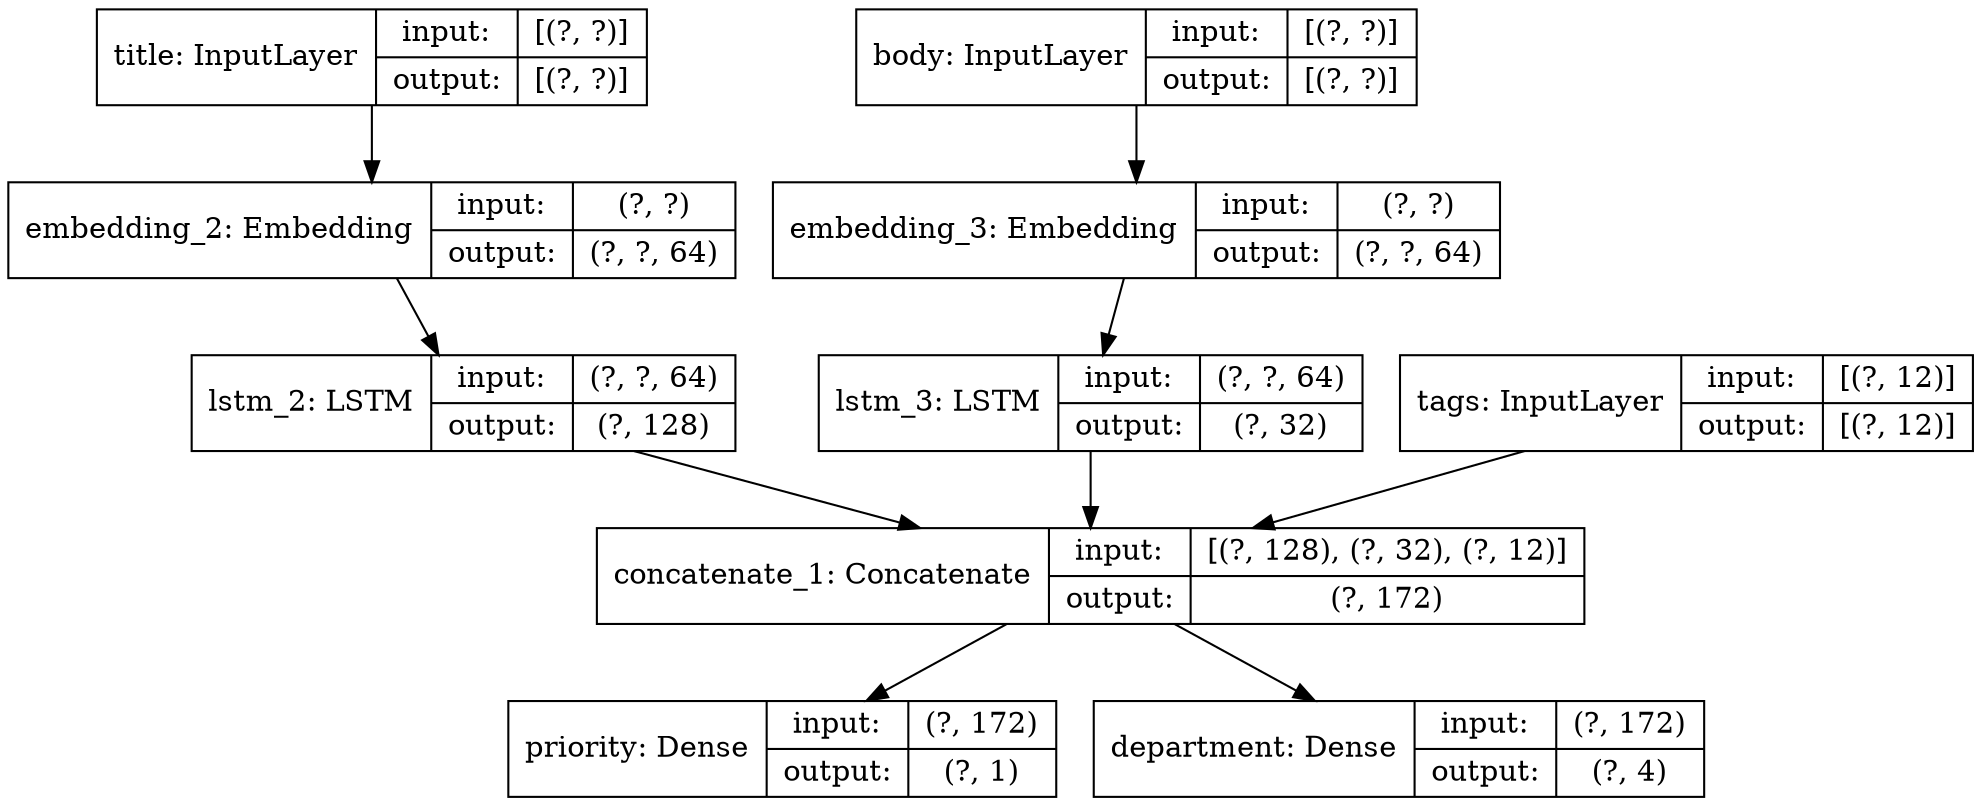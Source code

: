 digraph G {
  concentrate=True;
  rankdir=TB;
  node [shape=record];
  140087530674552 [label="title: InputLayer\n|{input:|output:}|{{[(?, ?)]}|{[(?, ?)]}}"];
  140087537895856 [label="body: InputLayer\n|{input:|output:}|{{[(?, ?)]}|{[(?, ?)]}}"];
  140087531105640 [label="embedding_2: Embedding\n|{input:|output:}|{{(?, ?)}|{(?, ?, 64)}}"];
  140087530711024 [label="embedding_3: Embedding\n|{input:|output:}|{{(?, ?)}|{(?, ?, 64)}}"];
  140087537980360 [label="lstm_2: LSTM\n|{input:|output:}|{{(?, ?, 64)}|{(?, 128)}}"];
  140087531256464 [label="lstm_3: LSTM\n|{input:|output:}|{{(?, ?, 64)}|{(?, 32)}}"];
  140087531106200 [label="tags: InputLayer\n|{input:|output:}|{{[(?, 12)]}|{[(?, 12)]}}"];
  140087530348048 [label="concatenate_1: Concatenate\n|{input:|output:}|{{[(?, 128), (?, 32), (?, 12)]}|{(?, 172)}}"];
  140087530347992 [label="priority: Dense\n|{input:|output:}|{{(?, 172)}|{(?, 1)}}"];
  140087530711304 [label="department: Dense\n|{input:|output:}|{{(?, 172)}|{(?, 4)}}"];
  140087530674552 -> 140087531105640;
  140087537895856 -> 140087530711024;
  140087531105640 -> 140087537980360;
  140087530711024 -> 140087531256464;
  140087537980360 -> 140087530348048;
  140087531256464 -> 140087530348048;
  140087531106200 -> 140087530348048;
  140087530348048 -> 140087530347992;
  140087530348048 -> 140087530711304;
}
